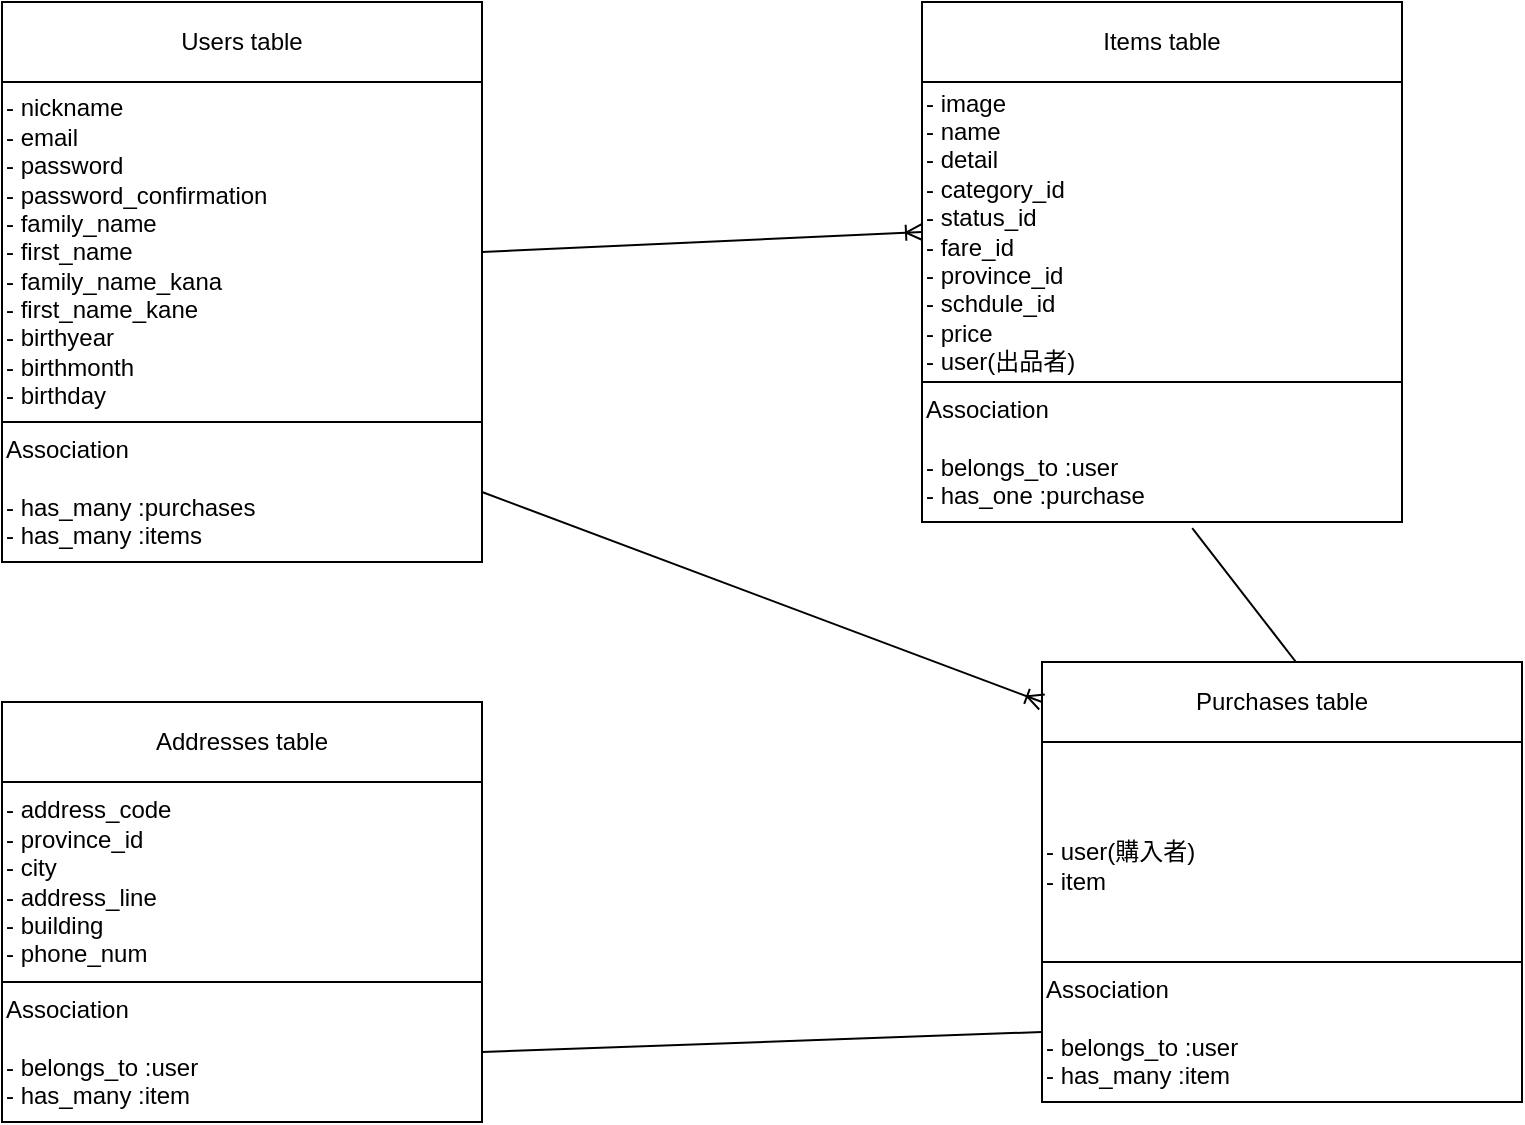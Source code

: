 <mxfile version="13.10.0" type="embed">
    <diagram id="ecwDaxWl62pLhPnRg5kl" name="ページ1">
        <mxGraphModel dx="937" dy="680" grid="1" gridSize="10" guides="1" tooltips="1" connect="1" arrows="1" fold="1" page="1" pageScale="1" pageWidth="850" pageHeight="1100" background="none" math="0" shadow="0">
            <root>
                <mxCell id="0"/>
                <mxCell id="1" parent="0"/>
                <mxCell id="11" value="" style="shape=table;html=1;whiteSpace=wrap;startSize=0;container=1;collapsible=0;childLayout=tableLayout;rounded=0;" vertex="1" parent="1">
                    <mxGeometry x="10" y="20" width="240" height="280" as="geometry"/>
                </mxCell>
                <mxCell id="12" value="" style="shape=partialRectangle;html=1;whiteSpace=wrap;collapsible=0;dropTarget=0;pointerEvents=0;fillColor=none;top=0;left=0;bottom=0;right=0;points=[[0,0.5],[1,0.5]];portConstraint=eastwest;" vertex="1" parent="11">
                    <mxGeometry width="240" height="40" as="geometry"/>
                </mxCell>
                <mxCell id="13" value="Users table" style="shape=partialRectangle;html=1;whiteSpace=wrap;connectable=0;overflow=hidden;fillColor=none;top=0;left=0;bottom=0;right=0;" vertex="1" parent="12">
                    <mxGeometry width="240" height="40" as="geometry"/>
                </mxCell>
                <mxCell id="14" value="" style="shape=partialRectangle;html=1;whiteSpace=wrap;collapsible=0;dropTarget=0;pointerEvents=0;fillColor=none;top=0;left=0;bottom=0;right=0;points=[[0,0.5],[1,0.5]];portConstraint=eastwest;" vertex="1" parent="11">
                    <mxGeometry y="40" width="240" height="170" as="geometry"/>
                </mxCell>
                <mxCell id="15" value="- nickname&lt;br&gt;- email&lt;br&gt;- password&lt;br&gt;- password_confirmation&lt;br&gt;- family_name&lt;br&gt;- first_name&lt;br&gt;- family_name_kana&lt;br&gt;- first_name_kane&lt;br&gt;- birthyear&lt;br&gt;- birthmonth&lt;br&gt;- birthday" style="shape=partialRectangle;html=1;whiteSpace=wrap;connectable=0;overflow=hidden;fillColor=none;top=0;left=0;bottom=0;right=0;align=left;" vertex="1" parent="14">
                    <mxGeometry width="240" height="170" as="geometry"/>
                </mxCell>
                <mxCell id="16" value="" style="shape=partialRectangle;html=1;whiteSpace=wrap;collapsible=0;dropTarget=0;pointerEvents=0;fillColor=none;top=0;left=0;bottom=0;right=0;points=[[0,0.5],[1,0.5]];portConstraint=eastwest;" vertex="1" parent="11">
                    <mxGeometry y="210" width="240" height="70" as="geometry"/>
                </mxCell>
                <mxCell id="17" value="Association&lt;br&gt;&lt;br&gt;- has_many :purchases&lt;br&gt;- has_many :items" style="shape=partialRectangle;html=1;whiteSpace=wrap;connectable=0;overflow=hidden;fillColor=none;top=0;left=0;bottom=0;right=0;align=left;" vertex="1" parent="16">
                    <mxGeometry width="240" height="70" as="geometry"/>
                </mxCell>
                <mxCell id="18" value="" style="shape=table;html=1;whiteSpace=wrap;startSize=0;container=1;collapsible=0;childLayout=tableLayout;rounded=0;" vertex="1" parent="1">
                    <mxGeometry x="470" y="20" width="240" height="260" as="geometry"/>
                </mxCell>
                <mxCell id="19" value="" style="shape=partialRectangle;html=1;whiteSpace=wrap;collapsible=0;dropTarget=0;pointerEvents=0;fillColor=none;top=0;left=0;bottom=0;right=0;points=[[0,0.5],[1,0.5]];portConstraint=eastwest;" vertex="1" parent="18">
                    <mxGeometry width="240" height="40" as="geometry"/>
                </mxCell>
                <mxCell id="20" value="Items table" style="shape=partialRectangle;html=1;whiteSpace=wrap;connectable=0;overflow=hidden;fillColor=none;top=0;left=0;bottom=0;right=0;" vertex="1" parent="19">
                    <mxGeometry width="240" height="40" as="geometry"/>
                </mxCell>
                <mxCell id="21" value="" style="shape=partialRectangle;html=1;whiteSpace=wrap;collapsible=0;dropTarget=0;pointerEvents=0;fillColor=none;top=0;left=0;bottom=0;right=0;points=[[0,0.5],[1,0.5]];portConstraint=eastwest;" vertex="1" parent="18">
                    <mxGeometry y="40" width="240" height="150" as="geometry"/>
                </mxCell>
                <mxCell id="22" value="- image&lt;br&gt;- name&lt;br&gt;- detail&lt;br&gt;- category_id&lt;br&gt;- status_id&lt;br&gt;- fare_id&lt;br&gt;- province_id&lt;br&gt;- schdule_id&lt;br&gt;- price&lt;br&gt;- user(出品者)" style="shape=partialRectangle;html=1;whiteSpace=wrap;connectable=0;overflow=hidden;fillColor=none;top=0;left=0;bottom=0;right=0;align=left;" vertex="1" parent="21">
                    <mxGeometry width="240" height="150" as="geometry"/>
                </mxCell>
                <mxCell id="23" value="" style="shape=partialRectangle;html=1;whiteSpace=wrap;collapsible=0;dropTarget=0;pointerEvents=0;fillColor=none;top=0;left=0;bottom=0;right=0;points=[[0,0.5],[1,0.5]];portConstraint=eastwest;" vertex="1" parent="18">
                    <mxGeometry y="190" width="240" height="70" as="geometry"/>
                </mxCell>
                <mxCell id="24" value="Association&lt;br&gt;&lt;br&gt;- belongs_to :user&lt;br&gt;- has_one :purchase" style="shape=partialRectangle;html=1;whiteSpace=wrap;connectable=0;overflow=hidden;fillColor=none;top=0;left=0;bottom=0;right=0;align=left;" vertex="1" parent="23">
                    <mxGeometry width="240" height="70" as="geometry"/>
                </mxCell>
                <mxCell id="25" value="" style="shape=table;html=1;whiteSpace=wrap;startSize=0;container=1;collapsible=0;childLayout=tableLayout;rounded=0;" vertex="1" parent="1">
                    <mxGeometry x="530" y="350" width="240" height="220" as="geometry"/>
                </mxCell>
                <mxCell id="26" value="" style="shape=partialRectangle;html=1;whiteSpace=wrap;collapsible=0;dropTarget=0;pointerEvents=0;fillColor=none;top=0;left=0;bottom=0;right=0;points=[[0,0.5],[1,0.5]];portConstraint=eastwest;" vertex="1" parent="25">
                    <mxGeometry width="240" height="40" as="geometry"/>
                </mxCell>
                <mxCell id="27" value="Purchases table" style="shape=partialRectangle;html=1;whiteSpace=wrap;connectable=0;overflow=hidden;fillColor=none;top=0;left=0;bottom=0;right=0;" vertex="1" parent="26">
                    <mxGeometry width="240" height="40" as="geometry"/>
                </mxCell>
                <mxCell id="28" value="" style="shape=partialRectangle;html=1;whiteSpace=wrap;collapsible=0;dropTarget=0;pointerEvents=0;fillColor=none;top=0;left=0;bottom=0;right=0;points=[[0,0.5],[1,0.5]];portConstraint=eastwest;" vertex="1" parent="25">
                    <mxGeometry y="40" width="240" height="110" as="geometry"/>
                </mxCell>
                <mxCell id="29" value="&lt;br&gt;- user(購入者)&lt;br&gt;- item" style="shape=partialRectangle;html=1;whiteSpace=wrap;connectable=0;overflow=hidden;fillColor=none;top=0;left=0;bottom=0;right=0;align=left;" vertex="1" parent="28">
                    <mxGeometry width="240" height="110" as="geometry"/>
                </mxCell>
                <mxCell id="30" value="" style="shape=partialRectangle;html=1;whiteSpace=wrap;collapsible=0;dropTarget=0;pointerEvents=0;fillColor=none;top=0;left=0;bottom=0;right=0;points=[[0,0.5],[1,0.5]];portConstraint=eastwest;" vertex="1" parent="25">
                    <mxGeometry y="150" width="240" height="70" as="geometry"/>
                </mxCell>
                <mxCell id="31" value="Association&lt;br&gt;&lt;br&gt;- belongs_to :user&lt;br&gt;- has_many :item" style="shape=partialRectangle;html=1;whiteSpace=wrap;connectable=0;overflow=hidden;fillColor=none;top=0;left=0;bottom=0;right=0;align=left;" vertex="1" parent="30">
                    <mxGeometry width="240" height="70" as="geometry"/>
                </mxCell>
                <mxCell id="32" value="" style="shape=table;html=1;whiteSpace=wrap;startSize=0;container=1;collapsible=0;childLayout=tableLayout;rounded=0;" vertex="1" parent="1">
                    <mxGeometry x="10" y="370" width="240" height="210" as="geometry"/>
                </mxCell>
                <mxCell id="33" value="" style="shape=partialRectangle;html=1;whiteSpace=wrap;collapsible=0;dropTarget=0;pointerEvents=0;fillColor=none;top=0;left=0;bottom=0;right=0;points=[[0,0.5],[1,0.5]];portConstraint=eastwest;" vertex="1" parent="32">
                    <mxGeometry width="240" height="40" as="geometry"/>
                </mxCell>
                <mxCell id="34" value="Addresses table" style="shape=partialRectangle;html=1;whiteSpace=wrap;connectable=0;overflow=hidden;fillColor=none;top=0;left=0;bottom=0;right=0;" vertex="1" parent="33">
                    <mxGeometry width="240" height="40" as="geometry"/>
                </mxCell>
                <mxCell id="35" value="" style="shape=partialRectangle;html=1;whiteSpace=wrap;collapsible=0;dropTarget=0;pointerEvents=0;fillColor=none;top=0;left=0;bottom=0;right=0;points=[[0,0.5],[1,0.5]];portConstraint=eastwest;" vertex="1" parent="32">
                    <mxGeometry y="40" width="240" height="100" as="geometry"/>
                </mxCell>
                <mxCell id="36" value="- address_code&lt;br&gt;- province_id&lt;br&gt;- city&lt;br&gt;- address_line&lt;br&gt;- building&lt;br&gt;- phone_num" style="shape=partialRectangle;html=1;whiteSpace=wrap;connectable=0;overflow=hidden;fillColor=none;top=0;left=0;bottom=0;right=0;align=left;" vertex="1" parent="35">
                    <mxGeometry width="240" height="100" as="geometry"/>
                </mxCell>
                <mxCell id="37" value="" style="shape=partialRectangle;html=1;whiteSpace=wrap;collapsible=0;dropTarget=0;pointerEvents=0;fillColor=none;top=0;left=0;bottom=0;right=0;points=[[0,0.5],[1,0.5]];portConstraint=eastwest;" vertex="1" parent="32">
                    <mxGeometry y="140" width="240" height="70" as="geometry"/>
                </mxCell>
                <mxCell id="38" value="Association&lt;br&gt;&lt;br&gt;- belongs_to :user&lt;br&gt;- has_many :item" style="shape=partialRectangle;html=1;whiteSpace=wrap;connectable=0;overflow=hidden;fillColor=none;top=0;left=0;bottom=0;right=0;align=left;" vertex="1" parent="37">
                    <mxGeometry width="240" height="70" as="geometry"/>
                </mxCell>
                <mxCell id="42" style="edgeStyle=none;rounded=0;orthogonalLoop=1;jettySize=auto;html=1;exitX=1;exitY=0.5;exitDx=0;exitDy=0;entryX=0;entryY=0.5;entryDx=0;entryDy=0;endArrow=ERoneToMany;endFill=0;" edge="1" parent="1" source="14" target="21">
                    <mxGeometry relative="1" as="geometry"/>
                </mxCell>
                <mxCell id="43" style="edgeStyle=none;rounded=0;orthogonalLoop=1;jettySize=auto;html=1;exitX=1;exitY=0.5;exitDx=0;exitDy=0;endArrow=ERoneToMany;endFill=0;entryX=0;entryY=0.5;entryDx=0;entryDy=0;" edge="1" parent="1" source="16" target="26">
                    <mxGeometry relative="1" as="geometry">
                        <mxPoint x="500" y="370" as="targetPoint"/>
                        <Array as="points"/>
                    </mxGeometry>
                </mxCell>
                <mxCell id="45" style="rounded=0;orthogonalLoop=1;jettySize=auto;html=1;exitX=0;exitY=0.5;exitDx=0;exitDy=0;entryX=1;entryY=0.5;entryDx=0;entryDy=0;endArrow=none;endFill=0;" edge="1" parent="1" source="30" target="37">
                    <mxGeometry relative="1" as="geometry"/>
                </mxCell>
                <mxCell id="46" style="edgeStyle=none;rounded=0;orthogonalLoop=1;jettySize=auto;html=1;entryX=0.529;entryY=0;entryDx=0;entryDy=0;entryPerimeter=0;endArrow=none;endFill=0;exitX=0.563;exitY=1.043;exitDx=0;exitDy=0;exitPerimeter=0;" edge="1" parent="1" source="23" target="26">
                    <mxGeometry relative="1" as="geometry">
                        <mxPoint x="600" y="275" as="sourcePoint"/>
                    </mxGeometry>
                </mxCell>
            </root>
        </mxGraphModel>
    </diagram>
</mxfile>